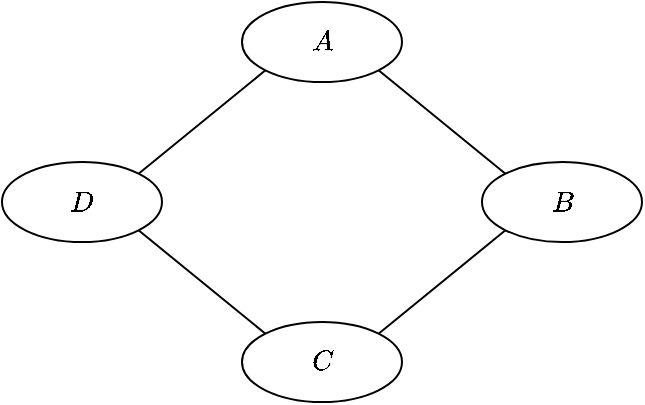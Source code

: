 <mxfile version="13.7.3" type="device"><diagram id="Jtcbi-07S6TxJMRnPm9d" name="Page-1"><mxGraphModel dx="426" dy="816" grid="1" gridSize="10" guides="1" tooltips="1" connect="1" arrows="1" fold="1" page="1" pageScale="1" pageWidth="850" pageHeight="1100" math="1" shadow="0"><root><mxCell id="0"/><mxCell id="1" parent="0"/><mxCell id="jxRLy1wdel1GA5UemIC6-1" value="$$A$$" style="ellipse;whiteSpace=wrap;html=1;" vertex="1" parent="1"><mxGeometry x="240" y="80" width="80" height="40" as="geometry"/></mxCell><mxCell id="jxRLy1wdel1GA5UemIC6-8" value="$$B$$" style="ellipse;whiteSpace=wrap;html=1;" vertex="1" parent="1"><mxGeometry x="360" y="160" width="80" height="40" as="geometry"/></mxCell><mxCell id="jxRLy1wdel1GA5UemIC6-38" value="$$D$$" style="ellipse;whiteSpace=wrap;html=1;" vertex="1" parent="1"><mxGeometry x="120" y="160" width="80" height="40" as="geometry"/></mxCell><mxCell id="jxRLy1wdel1GA5UemIC6-40" value="$$C$$" style="ellipse;whiteSpace=wrap;html=1;" vertex="1" parent="1"><mxGeometry x="240" y="240" width="80" height="40" as="geometry"/></mxCell><mxCell id="jxRLy1wdel1GA5UemIC6-115" value="" style="endArrow=none;html=1;exitX=1;exitY=1;exitDx=0;exitDy=0;entryX=0;entryY=0;entryDx=0;entryDy=0;" edge="1" parent="1" source="jxRLy1wdel1GA5UemIC6-1" target="jxRLy1wdel1GA5UemIC6-8"><mxGeometry width="50" height="50" relative="1" as="geometry"><mxPoint x="250" y="250" as="sourcePoint"/><mxPoint x="300" y="200" as="targetPoint"/></mxGeometry></mxCell><mxCell id="jxRLy1wdel1GA5UemIC6-116" value="" style="endArrow=none;html=1;exitX=0;exitY=1;exitDx=0;exitDy=0;entryX=1;entryY=0;entryDx=0;entryDy=0;" edge="1" parent="1" source="jxRLy1wdel1GA5UemIC6-8" target="jxRLy1wdel1GA5UemIC6-40"><mxGeometry width="50" height="50" relative="1" as="geometry"><mxPoint x="318.284" y="124.142" as="sourcePoint"/><mxPoint x="381.716" y="175.858" as="targetPoint"/></mxGeometry></mxCell><mxCell id="jxRLy1wdel1GA5UemIC6-117" value="" style="endArrow=none;html=1;exitX=1;exitY=1;exitDx=0;exitDy=0;entryX=0;entryY=0;entryDx=0;entryDy=0;" edge="1" parent="1" source="jxRLy1wdel1GA5UemIC6-38" target="jxRLy1wdel1GA5UemIC6-40"><mxGeometry width="50" height="50" relative="1" as="geometry"><mxPoint x="328.284" y="134.142" as="sourcePoint"/><mxPoint x="391.716" y="185.858" as="targetPoint"/></mxGeometry></mxCell><mxCell id="jxRLy1wdel1GA5UemIC6-118" value="" style="endArrow=none;html=1;exitX=1;exitY=0;exitDx=0;exitDy=0;entryX=0;entryY=1;entryDx=0;entryDy=0;" edge="1" parent="1" source="jxRLy1wdel1GA5UemIC6-38" target="jxRLy1wdel1GA5UemIC6-1"><mxGeometry width="50" height="50" relative="1" as="geometry"><mxPoint x="338.284" y="144.142" as="sourcePoint"/><mxPoint x="401.716" y="195.858" as="targetPoint"/></mxGeometry></mxCell></root></mxGraphModel></diagram></mxfile>
